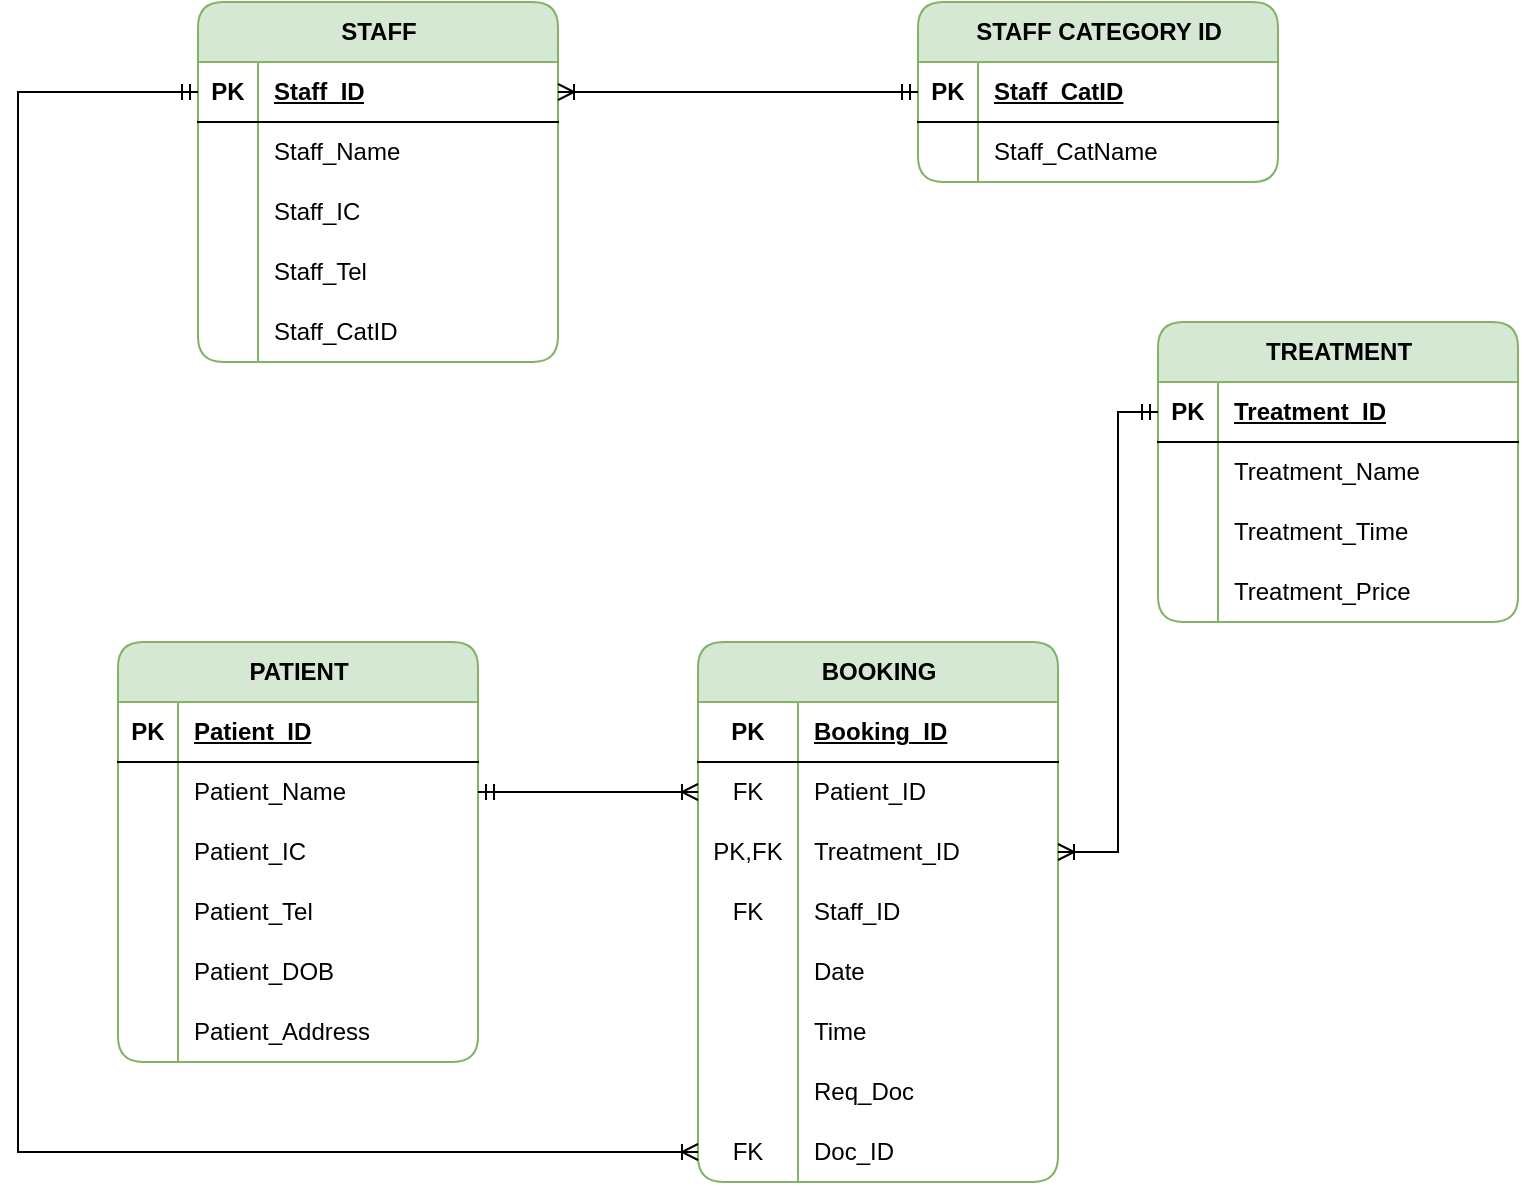 <mxfile version="24.5.2" type="github">
  <diagram id="R2lEEEUBdFMjLlhIrx00" name="Page-1">
    <mxGraphModel dx="1257" dy="669" grid="1" gridSize="10" guides="1" tooltips="1" connect="1" arrows="1" fold="1" page="1" pageScale="1" pageWidth="850" pageHeight="1100" math="0" shadow="0" extFonts="Permanent Marker^https://fonts.googleapis.com/css?family=Permanent+Marker">
      <root>
        <mxCell id="0" />
        <mxCell id="1" parent="0" />
        <mxCell id="VkdvyeV3zSifyjy5TYbn-15" value="STAFF" style="shape=table;startSize=30;container=1;collapsible=1;childLayout=tableLayout;fixedRows=1;rowLines=0;fontStyle=1;align=center;resizeLast=1;html=1;rounded=1;arcSize=14;fillColor=#d5e8d4;strokeColor=#82b366;" vertex="1" parent="1">
          <mxGeometry x="130" y="120" width="180" height="180" as="geometry" />
        </mxCell>
        <mxCell id="VkdvyeV3zSifyjy5TYbn-16" value="" style="shape=tableRow;horizontal=0;startSize=0;swimlaneHead=0;swimlaneBody=0;fillColor=none;collapsible=0;dropTarget=0;points=[[0,0.5],[1,0.5]];portConstraint=eastwest;top=0;left=0;right=0;bottom=1;" vertex="1" parent="VkdvyeV3zSifyjy5TYbn-15">
          <mxGeometry y="30" width="180" height="30" as="geometry" />
        </mxCell>
        <mxCell id="VkdvyeV3zSifyjy5TYbn-17" value="PK" style="shape=partialRectangle;connectable=0;fillColor=none;top=0;left=0;bottom=0;right=0;fontStyle=1;overflow=hidden;whiteSpace=wrap;html=1;" vertex="1" parent="VkdvyeV3zSifyjy5TYbn-16">
          <mxGeometry width="30" height="30" as="geometry">
            <mxRectangle width="30" height="30" as="alternateBounds" />
          </mxGeometry>
        </mxCell>
        <mxCell id="VkdvyeV3zSifyjy5TYbn-18" value="Staff_ID" style="shape=partialRectangle;connectable=0;fillColor=none;top=0;left=0;bottom=0;right=0;align=left;spacingLeft=6;fontStyle=5;overflow=hidden;whiteSpace=wrap;html=1;" vertex="1" parent="VkdvyeV3zSifyjy5TYbn-16">
          <mxGeometry x="30" width="150" height="30" as="geometry">
            <mxRectangle width="150" height="30" as="alternateBounds" />
          </mxGeometry>
        </mxCell>
        <mxCell id="VkdvyeV3zSifyjy5TYbn-19" value="" style="shape=tableRow;horizontal=0;startSize=0;swimlaneHead=0;swimlaneBody=0;fillColor=none;collapsible=0;dropTarget=0;points=[[0,0.5],[1,0.5]];portConstraint=eastwest;top=0;left=0;right=0;bottom=0;" vertex="1" parent="VkdvyeV3zSifyjy5TYbn-15">
          <mxGeometry y="60" width="180" height="30" as="geometry" />
        </mxCell>
        <mxCell id="VkdvyeV3zSifyjy5TYbn-20" value="" style="shape=partialRectangle;connectable=0;fillColor=none;top=0;left=0;bottom=0;right=0;editable=1;overflow=hidden;whiteSpace=wrap;html=1;" vertex="1" parent="VkdvyeV3zSifyjy5TYbn-19">
          <mxGeometry width="30" height="30" as="geometry">
            <mxRectangle width="30" height="30" as="alternateBounds" />
          </mxGeometry>
        </mxCell>
        <mxCell id="VkdvyeV3zSifyjy5TYbn-21" value="Staff_Name" style="shape=partialRectangle;connectable=0;fillColor=none;top=0;left=0;bottom=0;right=0;align=left;spacingLeft=6;overflow=hidden;whiteSpace=wrap;html=1;" vertex="1" parent="VkdvyeV3zSifyjy5TYbn-19">
          <mxGeometry x="30" width="150" height="30" as="geometry">
            <mxRectangle width="150" height="30" as="alternateBounds" />
          </mxGeometry>
        </mxCell>
        <mxCell id="VkdvyeV3zSifyjy5TYbn-22" value="" style="shape=tableRow;horizontal=0;startSize=0;swimlaneHead=0;swimlaneBody=0;fillColor=none;collapsible=0;dropTarget=0;points=[[0,0.5],[1,0.5]];portConstraint=eastwest;top=0;left=0;right=0;bottom=0;" vertex="1" parent="VkdvyeV3zSifyjy5TYbn-15">
          <mxGeometry y="90" width="180" height="30" as="geometry" />
        </mxCell>
        <mxCell id="VkdvyeV3zSifyjy5TYbn-23" value="" style="shape=partialRectangle;connectable=0;fillColor=none;top=0;left=0;bottom=0;right=0;editable=1;overflow=hidden;whiteSpace=wrap;html=1;" vertex="1" parent="VkdvyeV3zSifyjy5TYbn-22">
          <mxGeometry width="30" height="30" as="geometry">
            <mxRectangle width="30" height="30" as="alternateBounds" />
          </mxGeometry>
        </mxCell>
        <mxCell id="VkdvyeV3zSifyjy5TYbn-24" value="Staff_IC" style="shape=partialRectangle;connectable=0;fillColor=none;top=0;left=0;bottom=0;right=0;align=left;spacingLeft=6;overflow=hidden;whiteSpace=wrap;html=1;" vertex="1" parent="VkdvyeV3zSifyjy5TYbn-22">
          <mxGeometry x="30" width="150" height="30" as="geometry">
            <mxRectangle width="150" height="30" as="alternateBounds" />
          </mxGeometry>
        </mxCell>
        <mxCell id="VkdvyeV3zSifyjy5TYbn-25" value="" style="shape=tableRow;horizontal=0;startSize=0;swimlaneHead=0;swimlaneBody=0;fillColor=none;collapsible=0;dropTarget=0;points=[[0,0.5],[1,0.5]];portConstraint=eastwest;top=0;left=0;right=0;bottom=0;" vertex="1" parent="VkdvyeV3zSifyjy5TYbn-15">
          <mxGeometry y="120" width="180" height="30" as="geometry" />
        </mxCell>
        <mxCell id="VkdvyeV3zSifyjy5TYbn-26" value="" style="shape=partialRectangle;connectable=0;fillColor=none;top=0;left=0;bottom=0;right=0;editable=1;overflow=hidden;whiteSpace=wrap;html=1;" vertex="1" parent="VkdvyeV3zSifyjy5TYbn-25">
          <mxGeometry width="30" height="30" as="geometry">
            <mxRectangle width="30" height="30" as="alternateBounds" />
          </mxGeometry>
        </mxCell>
        <mxCell id="VkdvyeV3zSifyjy5TYbn-27" value="Staff_Tel" style="shape=partialRectangle;connectable=0;fillColor=none;top=0;left=0;bottom=0;right=0;align=left;spacingLeft=6;overflow=hidden;whiteSpace=wrap;html=1;" vertex="1" parent="VkdvyeV3zSifyjy5TYbn-25">
          <mxGeometry x="30" width="150" height="30" as="geometry">
            <mxRectangle width="150" height="30" as="alternateBounds" />
          </mxGeometry>
        </mxCell>
        <mxCell id="VkdvyeV3zSifyjy5TYbn-28" value="" style="shape=tableRow;horizontal=0;startSize=0;swimlaneHead=0;swimlaneBody=0;fillColor=none;collapsible=0;dropTarget=0;points=[[0,0.5],[1,0.5]];portConstraint=eastwest;top=0;left=0;right=0;bottom=0;" vertex="1" parent="VkdvyeV3zSifyjy5TYbn-15">
          <mxGeometry y="150" width="180" height="30" as="geometry" />
        </mxCell>
        <mxCell id="VkdvyeV3zSifyjy5TYbn-29" value="" style="shape=partialRectangle;connectable=0;fillColor=none;top=0;left=0;bottom=0;right=0;editable=1;overflow=hidden;whiteSpace=wrap;html=1;" vertex="1" parent="VkdvyeV3zSifyjy5TYbn-28">
          <mxGeometry width="30" height="30" as="geometry">
            <mxRectangle width="30" height="30" as="alternateBounds" />
          </mxGeometry>
        </mxCell>
        <mxCell id="VkdvyeV3zSifyjy5TYbn-30" value="Staff_CatID" style="shape=partialRectangle;connectable=0;fillColor=none;top=0;left=0;bottom=0;right=0;align=left;spacingLeft=6;overflow=hidden;whiteSpace=wrap;html=1;" vertex="1" parent="VkdvyeV3zSifyjy5TYbn-28">
          <mxGeometry x="30" width="150" height="30" as="geometry">
            <mxRectangle width="150" height="30" as="alternateBounds" />
          </mxGeometry>
        </mxCell>
        <mxCell id="VkdvyeV3zSifyjy5TYbn-31" value="STAFF CATEGORY ID" style="shape=table;startSize=30;container=1;collapsible=1;childLayout=tableLayout;fixedRows=1;rowLines=0;fontStyle=1;align=center;resizeLast=1;html=1;rounded=1;arcSize=14;fillColor=#d5e8d4;strokeColor=#82b366;" vertex="1" parent="1">
          <mxGeometry x="490" y="120" width="180" height="90" as="geometry" />
        </mxCell>
        <mxCell id="VkdvyeV3zSifyjy5TYbn-32" value="" style="shape=tableRow;horizontal=0;startSize=0;swimlaneHead=0;swimlaneBody=0;fillColor=none;collapsible=0;dropTarget=0;points=[[0,0.5],[1,0.5]];portConstraint=eastwest;top=0;left=0;right=0;bottom=1;" vertex="1" parent="VkdvyeV3zSifyjy5TYbn-31">
          <mxGeometry y="30" width="180" height="30" as="geometry" />
        </mxCell>
        <mxCell id="VkdvyeV3zSifyjy5TYbn-33" value="PK" style="shape=partialRectangle;connectable=0;fillColor=none;top=0;left=0;bottom=0;right=0;fontStyle=1;overflow=hidden;whiteSpace=wrap;html=1;" vertex="1" parent="VkdvyeV3zSifyjy5TYbn-32">
          <mxGeometry width="30" height="30" as="geometry">
            <mxRectangle width="30" height="30" as="alternateBounds" />
          </mxGeometry>
        </mxCell>
        <mxCell id="VkdvyeV3zSifyjy5TYbn-34" value="Staff_CatID" style="shape=partialRectangle;connectable=0;fillColor=none;top=0;left=0;bottom=0;right=0;align=left;spacingLeft=6;fontStyle=5;overflow=hidden;whiteSpace=wrap;html=1;" vertex="1" parent="VkdvyeV3zSifyjy5TYbn-32">
          <mxGeometry x="30" width="150" height="30" as="geometry">
            <mxRectangle width="150" height="30" as="alternateBounds" />
          </mxGeometry>
        </mxCell>
        <mxCell id="VkdvyeV3zSifyjy5TYbn-35" value="" style="shape=tableRow;horizontal=0;startSize=0;swimlaneHead=0;swimlaneBody=0;fillColor=none;collapsible=0;dropTarget=0;points=[[0,0.5],[1,0.5]];portConstraint=eastwest;top=0;left=0;right=0;bottom=0;" vertex="1" parent="VkdvyeV3zSifyjy5TYbn-31">
          <mxGeometry y="60" width="180" height="30" as="geometry" />
        </mxCell>
        <mxCell id="VkdvyeV3zSifyjy5TYbn-36" value="" style="shape=partialRectangle;connectable=0;fillColor=none;top=0;left=0;bottom=0;right=0;editable=1;overflow=hidden;whiteSpace=wrap;html=1;" vertex="1" parent="VkdvyeV3zSifyjy5TYbn-35">
          <mxGeometry width="30" height="30" as="geometry">
            <mxRectangle width="30" height="30" as="alternateBounds" />
          </mxGeometry>
        </mxCell>
        <mxCell id="VkdvyeV3zSifyjy5TYbn-37" value="Staff_CatName" style="shape=partialRectangle;connectable=0;fillColor=none;top=0;left=0;bottom=0;right=0;align=left;spacingLeft=6;overflow=hidden;whiteSpace=wrap;html=1;" vertex="1" parent="VkdvyeV3zSifyjy5TYbn-35">
          <mxGeometry x="30" width="150" height="30" as="geometry">
            <mxRectangle width="150" height="30" as="alternateBounds" />
          </mxGeometry>
        </mxCell>
        <mxCell id="VkdvyeV3zSifyjy5TYbn-47" value="PATIENT" style="shape=table;startSize=30;container=1;collapsible=1;childLayout=tableLayout;fixedRows=1;rowLines=0;fontStyle=1;align=center;resizeLast=1;html=1;rounded=1;arcSize=14;fillColor=#d5e8d4;strokeColor=#82b366;" vertex="1" parent="1">
          <mxGeometry x="90" y="440" width="180" height="210" as="geometry" />
        </mxCell>
        <mxCell id="VkdvyeV3zSifyjy5TYbn-48" value="" style="shape=tableRow;horizontal=0;startSize=0;swimlaneHead=0;swimlaneBody=0;fillColor=none;collapsible=0;dropTarget=0;points=[[0,0.5],[1,0.5]];portConstraint=eastwest;top=0;left=0;right=0;bottom=1;" vertex="1" parent="VkdvyeV3zSifyjy5TYbn-47">
          <mxGeometry y="30" width="180" height="30" as="geometry" />
        </mxCell>
        <mxCell id="VkdvyeV3zSifyjy5TYbn-49" value="PK" style="shape=partialRectangle;connectable=0;fillColor=none;top=0;left=0;bottom=0;right=0;fontStyle=1;overflow=hidden;whiteSpace=wrap;html=1;" vertex="1" parent="VkdvyeV3zSifyjy5TYbn-48">
          <mxGeometry width="30" height="30" as="geometry">
            <mxRectangle width="30" height="30" as="alternateBounds" />
          </mxGeometry>
        </mxCell>
        <mxCell id="VkdvyeV3zSifyjy5TYbn-50" value="Patient_ID" style="shape=partialRectangle;connectable=0;fillColor=none;top=0;left=0;bottom=0;right=0;align=left;spacingLeft=6;fontStyle=5;overflow=hidden;whiteSpace=wrap;html=1;" vertex="1" parent="VkdvyeV3zSifyjy5TYbn-48">
          <mxGeometry x="30" width="150" height="30" as="geometry">
            <mxRectangle width="150" height="30" as="alternateBounds" />
          </mxGeometry>
        </mxCell>
        <mxCell id="VkdvyeV3zSifyjy5TYbn-51" value="" style="shape=tableRow;horizontal=0;startSize=0;swimlaneHead=0;swimlaneBody=0;fillColor=none;collapsible=0;dropTarget=0;points=[[0,0.5],[1,0.5]];portConstraint=eastwest;top=0;left=0;right=0;bottom=0;" vertex="1" parent="VkdvyeV3zSifyjy5TYbn-47">
          <mxGeometry y="60" width="180" height="30" as="geometry" />
        </mxCell>
        <mxCell id="VkdvyeV3zSifyjy5TYbn-52" value="" style="shape=partialRectangle;connectable=0;fillColor=none;top=0;left=0;bottom=0;right=0;editable=1;overflow=hidden;whiteSpace=wrap;html=1;" vertex="1" parent="VkdvyeV3zSifyjy5TYbn-51">
          <mxGeometry width="30" height="30" as="geometry">
            <mxRectangle width="30" height="30" as="alternateBounds" />
          </mxGeometry>
        </mxCell>
        <mxCell id="VkdvyeV3zSifyjy5TYbn-53" value="Patient_Name" style="shape=partialRectangle;connectable=0;fillColor=none;top=0;left=0;bottom=0;right=0;align=left;spacingLeft=6;overflow=hidden;whiteSpace=wrap;html=1;" vertex="1" parent="VkdvyeV3zSifyjy5TYbn-51">
          <mxGeometry x="30" width="150" height="30" as="geometry">
            <mxRectangle width="150" height="30" as="alternateBounds" />
          </mxGeometry>
        </mxCell>
        <mxCell id="VkdvyeV3zSifyjy5TYbn-54" value="" style="shape=tableRow;horizontal=0;startSize=0;swimlaneHead=0;swimlaneBody=0;fillColor=none;collapsible=0;dropTarget=0;points=[[0,0.5],[1,0.5]];portConstraint=eastwest;top=0;left=0;right=0;bottom=0;" vertex="1" parent="VkdvyeV3zSifyjy5TYbn-47">
          <mxGeometry y="90" width="180" height="30" as="geometry" />
        </mxCell>
        <mxCell id="VkdvyeV3zSifyjy5TYbn-55" value="" style="shape=partialRectangle;connectable=0;fillColor=none;top=0;left=0;bottom=0;right=0;editable=1;overflow=hidden;whiteSpace=wrap;html=1;" vertex="1" parent="VkdvyeV3zSifyjy5TYbn-54">
          <mxGeometry width="30" height="30" as="geometry">
            <mxRectangle width="30" height="30" as="alternateBounds" />
          </mxGeometry>
        </mxCell>
        <mxCell id="VkdvyeV3zSifyjy5TYbn-56" value="Patient_IC" style="shape=partialRectangle;connectable=0;fillColor=none;top=0;left=0;bottom=0;right=0;align=left;spacingLeft=6;overflow=hidden;whiteSpace=wrap;html=1;" vertex="1" parent="VkdvyeV3zSifyjy5TYbn-54">
          <mxGeometry x="30" width="150" height="30" as="geometry">
            <mxRectangle width="150" height="30" as="alternateBounds" />
          </mxGeometry>
        </mxCell>
        <mxCell id="VkdvyeV3zSifyjy5TYbn-57" value="" style="shape=tableRow;horizontal=0;startSize=0;swimlaneHead=0;swimlaneBody=0;fillColor=none;collapsible=0;dropTarget=0;points=[[0,0.5],[1,0.5]];portConstraint=eastwest;top=0;left=0;right=0;bottom=0;" vertex="1" parent="VkdvyeV3zSifyjy5TYbn-47">
          <mxGeometry y="120" width="180" height="30" as="geometry" />
        </mxCell>
        <mxCell id="VkdvyeV3zSifyjy5TYbn-58" value="" style="shape=partialRectangle;connectable=0;fillColor=none;top=0;left=0;bottom=0;right=0;editable=1;overflow=hidden;whiteSpace=wrap;html=1;" vertex="1" parent="VkdvyeV3zSifyjy5TYbn-57">
          <mxGeometry width="30" height="30" as="geometry">
            <mxRectangle width="30" height="30" as="alternateBounds" />
          </mxGeometry>
        </mxCell>
        <mxCell id="VkdvyeV3zSifyjy5TYbn-59" value="Patient_Tel" style="shape=partialRectangle;connectable=0;fillColor=none;top=0;left=0;bottom=0;right=0;align=left;spacingLeft=6;overflow=hidden;whiteSpace=wrap;html=1;" vertex="1" parent="VkdvyeV3zSifyjy5TYbn-57">
          <mxGeometry x="30" width="150" height="30" as="geometry">
            <mxRectangle width="150" height="30" as="alternateBounds" />
          </mxGeometry>
        </mxCell>
        <mxCell id="VkdvyeV3zSifyjy5TYbn-60" value="" style="shape=tableRow;horizontal=0;startSize=0;swimlaneHead=0;swimlaneBody=0;fillColor=none;collapsible=0;dropTarget=0;points=[[0,0.5],[1,0.5]];portConstraint=eastwest;top=0;left=0;right=0;bottom=0;" vertex="1" parent="VkdvyeV3zSifyjy5TYbn-47">
          <mxGeometry y="150" width="180" height="30" as="geometry" />
        </mxCell>
        <mxCell id="VkdvyeV3zSifyjy5TYbn-61" value="" style="shape=partialRectangle;connectable=0;fillColor=none;top=0;left=0;bottom=0;right=0;editable=1;overflow=hidden;whiteSpace=wrap;html=1;" vertex="1" parent="VkdvyeV3zSifyjy5TYbn-60">
          <mxGeometry width="30" height="30" as="geometry">
            <mxRectangle width="30" height="30" as="alternateBounds" />
          </mxGeometry>
        </mxCell>
        <mxCell id="VkdvyeV3zSifyjy5TYbn-62" value="Patient_DOB" style="shape=partialRectangle;connectable=0;fillColor=none;top=0;left=0;bottom=0;right=0;align=left;spacingLeft=6;overflow=hidden;whiteSpace=wrap;html=1;" vertex="1" parent="VkdvyeV3zSifyjy5TYbn-60">
          <mxGeometry x="30" width="150" height="30" as="geometry">
            <mxRectangle width="150" height="30" as="alternateBounds" />
          </mxGeometry>
        </mxCell>
        <mxCell id="VkdvyeV3zSifyjy5TYbn-63" value="" style="shape=tableRow;horizontal=0;startSize=0;swimlaneHead=0;swimlaneBody=0;fillColor=none;collapsible=0;dropTarget=0;points=[[0,0.5],[1,0.5]];portConstraint=eastwest;top=0;left=0;right=0;bottom=0;" vertex="1" parent="VkdvyeV3zSifyjy5TYbn-47">
          <mxGeometry y="180" width="180" height="30" as="geometry" />
        </mxCell>
        <mxCell id="VkdvyeV3zSifyjy5TYbn-64" value="" style="shape=partialRectangle;connectable=0;fillColor=none;top=0;left=0;bottom=0;right=0;editable=1;overflow=hidden;whiteSpace=wrap;html=1;" vertex="1" parent="VkdvyeV3zSifyjy5TYbn-63">
          <mxGeometry width="30" height="30" as="geometry">
            <mxRectangle width="30" height="30" as="alternateBounds" />
          </mxGeometry>
        </mxCell>
        <mxCell id="VkdvyeV3zSifyjy5TYbn-65" value="Patient_Address" style="shape=partialRectangle;connectable=0;fillColor=none;top=0;left=0;bottom=0;right=0;align=left;spacingLeft=6;overflow=hidden;whiteSpace=wrap;html=1;" vertex="1" parent="VkdvyeV3zSifyjy5TYbn-63">
          <mxGeometry x="30" width="150" height="30" as="geometry">
            <mxRectangle width="150" height="30" as="alternateBounds" />
          </mxGeometry>
        </mxCell>
        <mxCell id="VkdvyeV3zSifyjy5TYbn-66" value="TREATMENT" style="shape=table;startSize=30;container=1;collapsible=1;childLayout=tableLayout;fixedRows=1;rowLines=0;fontStyle=1;align=center;resizeLast=1;html=1;rounded=1;arcSize=14;fillColor=#d5e8d4;strokeColor=#82b366;" vertex="1" parent="1">
          <mxGeometry x="610" y="280" width="180" height="150" as="geometry" />
        </mxCell>
        <mxCell id="VkdvyeV3zSifyjy5TYbn-67" value="" style="shape=tableRow;horizontal=0;startSize=0;swimlaneHead=0;swimlaneBody=0;fillColor=none;collapsible=0;dropTarget=0;points=[[0,0.5],[1,0.5]];portConstraint=eastwest;top=0;left=0;right=0;bottom=1;" vertex="1" parent="VkdvyeV3zSifyjy5TYbn-66">
          <mxGeometry y="30" width="180" height="30" as="geometry" />
        </mxCell>
        <mxCell id="VkdvyeV3zSifyjy5TYbn-68" value="PK" style="shape=partialRectangle;connectable=0;fillColor=none;top=0;left=0;bottom=0;right=0;fontStyle=1;overflow=hidden;whiteSpace=wrap;html=1;" vertex="1" parent="VkdvyeV3zSifyjy5TYbn-67">
          <mxGeometry width="30" height="30" as="geometry">
            <mxRectangle width="30" height="30" as="alternateBounds" />
          </mxGeometry>
        </mxCell>
        <mxCell id="VkdvyeV3zSifyjy5TYbn-69" value="Treatment_ID" style="shape=partialRectangle;connectable=0;fillColor=none;top=0;left=0;bottom=0;right=0;align=left;spacingLeft=6;fontStyle=5;overflow=hidden;whiteSpace=wrap;html=1;" vertex="1" parent="VkdvyeV3zSifyjy5TYbn-67">
          <mxGeometry x="30" width="150" height="30" as="geometry">
            <mxRectangle width="150" height="30" as="alternateBounds" />
          </mxGeometry>
        </mxCell>
        <mxCell id="VkdvyeV3zSifyjy5TYbn-70" value="" style="shape=tableRow;horizontal=0;startSize=0;swimlaneHead=0;swimlaneBody=0;fillColor=none;collapsible=0;dropTarget=0;points=[[0,0.5],[1,0.5]];portConstraint=eastwest;top=0;left=0;right=0;bottom=0;" vertex="1" parent="VkdvyeV3zSifyjy5TYbn-66">
          <mxGeometry y="60" width="180" height="30" as="geometry" />
        </mxCell>
        <mxCell id="VkdvyeV3zSifyjy5TYbn-71" value="" style="shape=partialRectangle;connectable=0;fillColor=none;top=0;left=0;bottom=0;right=0;editable=1;overflow=hidden;whiteSpace=wrap;html=1;" vertex="1" parent="VkdvyeV3zSifyjy5TYbn-70">
          <mxGeometry width="30" height="30" as="geometry">
            <mxRectangle width="30" height="30" as="alternateBounds" />
          </mxGeometry>
        </mxCell>
        <mxCell id="VkdvyeV3zSifyjy5TYbn-72" value="Treatment_Name" style="shape=partialRectangle;connectable=0;fillColor=none;top=0;left=0;bottom=0;right=0;align=left;spacingLeft=6;overflow=hidden;whiteSpace=wrap;html=1;" vertex="1" parent="VkdvyeV3zSifyjy5TYbn-70">
          <mxGeometry x="30" width="150" height="30" as="geometry">
            <mxRectangle width="150" height="30" as="alternateBounds" />
          </mxGeometry>
        </mxCell>
        <mxCell id="VkdvyeV3zSifyjy5TYbn-73" value="" style="shape=tableRow;horizontal=0;startSize=0;swimlaneHead=0;swimlaneBody=0;fillColor=none;collapsible=0;dropTarget=0;points=[[0,0.5],[1,0.5]];portConstraint=eastwest;top=0;left=0;right=0;bottom=0;" vertex="1" parent="VkdvyeV3zSifyjy5TYbn-66">
          <mxGeometry y="90" width="180" height="30" as="geometry" />
        </mxCell>
        <mxCell id="VkdvyeV3zSifyjy5TYbn-74" value="" style="shape=partialRectangle;connectable=0;fillColor=none;top=0;left=0;bottom=0;right=0;editable=1;overflow=hidden;whiteSpace=wrap;html=1;" vertex="1" parent="VkdvyeV3zSifyjy5TYbn-73">
          <mxGeometry width="30" height="30" as="geometry">
            <mxRectangle width="30" height="30" as="alternateBounds" />
          </mxGeometry>
        </mxCell>
        <mxCell id="VkdvyeV3zSifyjy5TYbn-75" value="Treatment_Time" style="shape=partialRectangle;connectable=0;fillColor=none;top=0;left=0;bottom=0;right=0;align=left;spacingLeft=6;overflow=hidden;whiteSpace=wrap;html=1;" vertex="1" parent="VkdvyeV3zSifyjy5TYbn-73">
          <mxGeometry x="30" width="150" height="30" as="geometry">
            <mxRectangle width="150" height="30" as="alternateBounds" />
          </mxGeometry>
        </mxCell>
        <mxCell id="VkdvyeV3zSifyjy5TYbn-76" value="" style="shape=tableRow;horizontal=0;startSize=0;swimlaneHead=0;swimlaneBody=0;fillColor=none;collapsible=0;dropTarget=0;points=[[0,0.5],[1,0.5]];portConstraint=eastwest;top=0;left=0;right=0;bottom=0;" vertex="1" parent="VkdvyeV3zSifyjy5TYbn-66">
          <mxGeometry y="120" width="180" height="30" as="geometry" />
        </mxCell>
        <mxCell id="VkdvyeV3zSifyjy5TYbn-77" value="" style="shape=partialRectangle;connectable=0;fillColor=none;top=0;left=0;bottom=0;right=0;editable=1;overflow=hidden;whiteSpace=wrap;html=1;" vertex="1" parent="VkdvyeV3zSifyjy5TYbn-76">
          <mxGeometry width="30" height="30" as="geometry">
            <mxRectangle width="30" height="30" as="alternateBounds" />
          </mxGeometry>
        </mxCell>
        <mxCell id="VkdvyeV3zSifyjy5TYbn-78" value="Treatment_Price" style="shape=partialRectangle;connectable=0;fillColor=none;top=0;left=0;bottom=0;right=0;align=left;spacingLeft=6;overflow=hidden;whiteSpace=wrap;html=1;" vertex="1" parent="VkdvyeV3zSifyjy5TYbn-76">
          <mxGeometry x="30" width="150" height="30" as="geometry">
            <mxRectangle width="150" height="30" as="alternateBounds" />
          </mxGeometry>
        </mxCell>
        <mxCell id="VkdvyeV3zSifyjy5TYbn-85" value="BOOKING" style="shape=table;startSize=30;container=1;collapsible=1;childLayout=tableLayout;fixedRows=1;rowLines=0;fontStyle=1;align=center;resizeLast=1;html=1;rounded=1;arcSize=14;fillColor=#d5e8d4;strokeColor=#82b366;" vertex="1" parent="1">
          <mxGeometry x="380" y="440" width="180" height="270" as="geometry" />
        </mxCell>
        <mxCell id="VkdvyeV3zSifyjy5TYbn-86" value="" style="shape=tableRow;horizontal=0;startSize=0;swimlaneHead=0;swimlaneBody=0;fillColor=none;collapsible=0;dropTarget=0;points=[[0,0.5],[1,0.5]];portConstraint=eastwest;top=0;left=0;right=0;bottom=1;" vertex="1" parent="VkdvyeV3zSifyjy5TYbn-85">
          <mxGeometry y="30" width="180" height="30" as="geometry" />
        </mxCell>
        <mxCell id="VkdvyeV3zSifyjy5TYbn-87" value="PK" style="shape=partialRectangle;connectable=0;fillColor=none;top=0;left=0;bottom=0;right=0;fontStyle=1;overflow=hidden;whiteSpace=wrap;html=1;" vertex="1" parent="VkdvyeV3zSifyjy5TYbn-86">
          <mxGeometry width="50" height="30" as="geometry">
            <mxRectangle width="50" height="30" as="alternateBounds" />
          </mxGeometry>
        </mxCell>
        <mxCell id="VkdvyeV3zSifyjy5TYbn-88" value="Booking_ID" style="shape=partialRectangle;connectable=0;fillColor=none;top=0;left=0;bottom=0;right=0;align=left;spacingLeft=6;fontStyle=5;overflow=hidden;whiteSpace=wrap;html=1;" vertex="1" parent="VkdvyeV3zSifyjy5TYbn-86">
          <mxGeometry x="50" width="130" height="30" as="geometry">
            <mxRectangle width="130" height="30" as="alternateBounds" />
          </mxGeometry>
        </mxCell>
        <mxCell id="VkdvyeV3zSifyjy5TYbn-89" value="" style="shape=tableRow;horizontal=0;startSize=0;swimlaneHead=0;swimlaneBody=0;fillColor=none;collapsible=0;dropTarget=0;points=[[0,0.5],[1,0.5]];portConstraint=eastwest;top=0;left=0;right=0;bottom=0;" vertex="1" parent="VkdvyeV3zSifyjy5TYbn-85">
          <mxGeometry y="60" width="180" height="30" as="geometry" />
        </mxCell>
        <mxCell id="VkdvyeV3zSifyjy5TYbn-90" value="FK" style="shape=partialRectangle;connectable=0;fillColor=none;top=0;left=0;bottom=0;right=0;editable=1;overflow=hidden;whiteSpace=wrap;html=1;" vertex="1" parent="VkdvyeV3zSifyjy5TYbn-89">
          <mxGeometry width="50" height="30" as="geometry">
            <mxRectangle width="50" height="30" as="alternateBounds" />
          </mxGeometry>
        </mxCell>
        <mxCell id="VkdvyeV3zSifyjy5TYbn-91" value="Patient_ID" style="shape=partialRectangle;connectable=0;fillColor=none;top=0;left=0;bottom=0;right=0;align=left;spacingLeft=6;overflow=hidden;whiteSpace=wrap;html=1;" vertex="1" parent="VkdvyeV3zSifyjy5TYbn-89">
          <mxGeometry x="50" width="130" height="30" as="geometry">
            <mxRectangle width="130" height="30" as="alternateBounds" />
          </mxGeometry>
        </mxCell>
        <mxCell id="VkdvyeV3zSifyjy5TYbn-92" value="" style="shape=tableRow;horizontal=0;startSize=0;swimlaneHead=0;swimlaneBody=0;fillColor=none;collapsible=0;dropTarget=0;points=[[0,0.5],[1,0.5]];portConstraint=eastwest;top=0;left=0;right=0;bottom=0;" vertex="1" parent="VkdvyeV3zSifyjy5TYbn-85">
          <mxGeometry y="90" width="180" height="30" as="geometry" />
        </mxCell>
        <mxCell id="VkdvyeV3zSifyjy5TYbn-93" value="PK,FK" style="shape=partialRectangle;connectable=0;fillColor=none;top=0;left=0;bottom=0;right=0;editable=1;overflow=hidden;whiteSpace=wrap;html=1;" vertex="1" parent="VkdvyeV3zSifyjy5TYbn-92">
          <mxGeometry width="50" height="30" as="geometry">
            <mxRectangle width="50" height="30" as="alternateBounds" />
          </mxGeometry>
        </mxCell>
        <mxCell id="VkdvyeV3zSifyjy5TYbn-94" value="Treatment_ID" style="shape=partialRectangle;connectable=0;fillColor=none;top=0;left=0;bottom=0;right=0;align=left;spacingLeft=6;overflow=hidden;whiteSpace=wrap;html=1;" vertex="1" parent="VkdvyeV3zSifyjy5TYbn-92">
          <mxGeometry x="50" width="130" height="30" as="geometry">
            <mxRectangle width="130" height="30" as="alternateBounds" />
          </mxGeometry>
        </mxCell>
        <mxCell id="VkdvyeV3zSifyjy5TYbn-95" value="" style="shape=tableRow;horizontal=0;startSize=0;swimlaneHead=0;swimlaneBody=0;fillColor=none;collapsible=0;dropTarget=0;points=[[0,0.5],[1,0.5]];portConstraint=eastwest;top=0;left=0;right=0;bottom=0;" vertex="1" parent="VkdvyeV3zSifyjy5TYbn-85">
          <mxGeometry y="120" width="180" height="30" as="geometry" />
        </mxCell>
        <mxCell id="VkdvyeV3zSifyjy5TYbn-96" value="FK" style="shape=partialRectangle;connectable=0;fillColor=none;top=0;left=0;bottom=0;right=0;editable=1;overflow=hidden;whiteSpace=wrap;html=1;" vertex="1" parent="VkdvyeV3zSifyjy5TYbn-95">
          <mxGeometry width="50" height="30" as="geometry">
            <mxRectangle width="50" height="30" as="alternateBounds" />
          </mxGeometry>
        </mxCell>
        <mxCell id="VkdvyeV3zSifyjy5TYbn-97" value="Staff_ID" style="shape=partialRectangle;connectable=0;fillColor=none;top=0;left=0;bottom=0;right=0;align=left;spacingLeft=6;overflow=hidden;whiteSpace=wrap;html=1;" vertex="1" parent="VkdvyeV3zSifyjy5TYbn-95">
          <mxGeometry x="50" width="130" height="30" as="geometry">
            <mxRectangle width="130" height="30" as="alternateBounds" />
          </mxGeometry>
        </mxCell>
        <mxCell id="VkdvyeV3zSifyjy5TYbn-98" value="" style="shape=tableRow;horizontal=0;startSize=0;swimlaneHead=0;swimlaneBody=0;fillColor=none;collapsible=0;dropTarget=0;points=[[0,0.5],[1,0.5]];portConstraint=eastwest;top=0;left=0;right=0;bottom=0;" vertex="1" parent="VkdvyeV3zSifyjy5TYbn-85">
          <mxGeometry y="150" width="180" height="30" as="geometry" />
        </mxCell>
        <mxCell id="VkdvyeV3zSifyjy5TYbn-99" value="" style="shape=partialRectangle;connectable=0;fillColor=none;top=0;left=0;bottom=0;right=0;editable=1;overflow=hidden;whiteSpace=wrap;html=1;" vertex="1" parent="VkdvyeV3zSifyjy5TYbn-98">
          <mxGeometry width="50" height="30" as="geometry">
            <mxRectangle width="50" height="30" as="alternateBounds" />
          </mxGeometry>
        </mxCell>
        <mxCell id="VkdvyeV3zSifyjy5TYbn-100" value="Date" style="shape=partialRectangle;connectable=0;fillColor=none;top=0;left=0;bottom=0;right=0;align=left;spacingLeft=6;overflow=hidden;whiteSpace=wrap;html=1;" vertex="1" parent="VkdvyeV3zSifyjy5TYbn-98">
          <mxGeometry x="50" width="130" height="30" as="geometry">
            <mxRectangle width="130" height="30" as="alternateBounds" />
          </mxGeometry>
        </mxCell>
        <mxCell id="VkdvyeV3zSifyjy5TYbn-101" value="" style="shape=tableRow;horizontal=0;startSize=0;swimlaneHead=0;swimlaneBody=0;fillColor=none;collapsible=0;dropTarget=0;points=[[0,0.5],[1,0.5]];portConstraint=eastwest;top=0;left=0;right=0;bottom=0;" vertex="1" parent="VkdvyeV3zSifyjy5TYbn-85">
          <mxGeometry y="180" width="180" height="30" as="geometry" />
        </mxCell>
        <mxCell id="VkdvyeV3zSifyjy5TYbn-102" value="" style="shape=partialRectangle;connectable=0;fillColor=none;top=0;left=0;bottom=0;right=0;editable=1;overflow=hidden;whiteSpace=wrap;html=1;" vertex="1" parent="VkdvyeV3zSifyjy5TYbn-101">
          <mxGeometry width="50" height="30" as="geometry">
            <mxRectangle width="50" height="30" as="alternateBounds" />
          </mxGeometry>
        </mxCell>
        <mxCell id="VkdvyeV3zSifyjy5TYbn-103" value="Time" style="shape=partialRectangle;connectable=0;fillColor=none;top=0;left=0;bottom=0;right=0;align=left;spacingLeft=6;overflow=hidden;whiteSpace=wrap;html=1;" vertex="1" parent="VkdvyeV3zSifyjy5TYbn-101">
          <mxGeometry x="50" width="130" height="30" as="geometry">
            <mxRectangle width="130" height="30" as="alternateBounds" />
          </mxGeometry>
        </mxCell>
        <mxCell id="VkdvyeV3zSifyjy5TYbn-104" value="" style="shape=tableRow;horizontal=0;startSize=0;swimlaneHead=0;swimlaneBody=0;fillColor=none;collapsible=0;dropTarget=0;points=[[0,0.5],[1,0.5]];portConstraint=eastwest;top=0;left=0;right=0;bottom=0;" vertex="1" parent="VkdvyeV3zSifyjy5TYbn-85">
          <mxGeometry y="210" width="180" height="30" as="geometry" />
        </mxCell>
        <mxCell id="VkdvyeV3zSifyjy5TYbn-105" value="" style="shape=partialRectangle;connectable=0;fillColor=none;top=0;left=0;bottom=0;right=0;editable=1;overflow=hidden;whiteSpace=wrap;html=1;" vertex="1" parent="VkdvyeV3zSifyjy5TYbn-104">
          <mxGeometry width="50" height="30" as="geometry">
            <mxRectangle width="50" height="30" as="alternateBounds" />
          </mxGeometry>
        </mxCell>
        <mxCell id="VkdvyeV3zSifyjy5TYbn-106" value="Req_Doc" style="shape=partialRectangle;connectable=0;fillColor=none;top=0;left=0;bottom=0;right=0;align=left;spacingLeft=6;overflow=hidden;whiteSpace=wrap;html=1;" vertex="1" parent="VkdvyeV3zSifyjy5TYbn-104">
          <mxGeometry x="50" width="130" height="30" as="geometry">
            <mxRectangle width="130" height="30" as="alternateBounds" />
          </mxGeometry>
        </mxCell>
        <mxCell id="VkdvyeV3zSifyjy5TYbn-107" value="" style="shape=tableRow;horizontal=0;startSize=0;swimlaneHead=0;swimlaneBody=0;fillColor=none;collapsible=0;dropTarget=0;points=[[0,0.5],[1,0.5]];portConstraint=eastwest;top=0;left=0;right=0;bottom=0;" vertex="1" parent="VkdvyeV3zSifyjy5TYbn-85">
          <mxGeometry y="240" width="180" height="30" as="geometry" />
        </mxCell>
        <mxCell id="VkdvyeV3zSifyjy5TYbn-108" value="FK" style="shape=partialRectangle;connectable=0;fillColor=none;top=0;left=0;bottom=0;right=0;editable=1;overflow=hidden;whiteSpace=wrap;html=1;" vertex="1" parent="VkdvyeV3zSifyjy5TYbn-107">
          <mxGeometry width="50" height="30" as="geometry">
            <mxRectangle width="50" height="30" as="alternateBounds" />
          </mxGeometry>
        </mxCell>
        <mxCell id="VkdvyeV3zSifyjy5TYbn-109" value="Doc_ID" style="shape=partialRectangle;connectable=0;fillColor=none;top=0;left=0;bottom=0;right=0;align=left;spacingLeft=6;overflow=hidden;whiteSpace=wrap;html=1;" vertex="1" parent="VkdvyeV3zSifyjy5TYbn-107">
          <mxGeometry x="50" width="130" height="30" as="geometry">
            <mxRectangle width="130" height="30" as="alternateBounds" />
          </mxGeometry>
        </mxCell>
        <mxCell id="VkdvyeV3zSifyjy5TYbn-111" value="" style="edgeStyle=none;orthogonalLoop=1;jettySize=auto;html=1;rounded=0;endArrow=ERmandOne;endFill=0;startArrow=ERoneToMany;startFill=0;exitX=1;exitY=0.5;exitDx=0;exitDy=0;entryX=0;entryY=0.5;entryDx=0;entryDy=0;" edge="1" parent="1" source="VkdvyeV3zSifyjy5TYbn-16" target="VkdvyeV3zSifyjy5TYbn-32">
          <mxGeometry width="80" relative="1" as="geometry">
            <mxPoint x="450" y="300" as="sourcePoint" />
            <mxPoint x="480" y="270" as="targetPoint" />
            <Array as="points" />
          </mxGeometry>
        </mxCell>
        <mxCell id="VkdvyeV3zSifyjy5TYbn-112" value="" style="edgeStyle=none;orthogonalLoop=1;jettySize=auto;html=1;rounded=0;endArrow=ERoneToMany;endFill=0;startArrow=ERmandOne;startFill=0;exitX=1;exitY=0.5;exitDx=0;exitDy=0;entryX=0;entryY=0.5;entryDx=0;entryDy=0;" edge="1" parent="1" source="VkdvyeV3zSifyjy5TYbn-51" target="VkdvyeV3zSifyjy5TYbn-89">
          <mxGeometry width="80" relative="1" as="geometry">
            <mxPoint x="470" y="380" as="sourcePoint" />
            <mxPoint x="550" y="380" as="targetPoint" />
            <Array as="points" />
          </mxGeometry>
        </mxCell>
        <mxCell id="VkdvyeV3zSifyjy5TYbn-113" value="" style="edgeStyle=none;orthogonalLoop=1;jettySize=auto;html=1;rounded=0;startArrow=ERoneToMany;startFill=0;endArrow=ERmandOne;endFill=0;exitX=1;exitY=0.5;exitDx=0;exitDy=0;entryX=0;entryY=0.5;entryDx=0;entryDy=0;" edge="1" parent="1" source="VkdvyeV3zSifyjy5TYbn-92" target="VkdvyeV3zSifyjy5TYbn-67">
          <mxGeometry width="80" relative="1" as="geometry">
            <mxPoint x="560" y="510" as="sourcePoint" />
            <mxPoint x="640" y="510" as="targetPoint" />
            <Array as="points">
              <mxPoint x="590" y="545" />
              <mxPoint x="590" y="325" />
            </Array>
          </mxGeometry>
        </mxCell>
        <mxCell id="VkdvyeV3zSifyjy5TYbn-114" value="" style="edgeStyle=none;orthogonalLoop=1;jettySize=auto;html=1;rounded=0;startArrow=ERmandOne;startFill=0;endArrow=ERoneToMany;endFill=0;entryX=0;entryY=0.5;entryDx=0;entryDy=0;exitX=0;exitY=0.5;exitDx=0;exitDy=0;" edge="1" parent="1" source="VkdvyeV3zSifyjy5TYbn-16" target="VkdvyeV3zSifyjy5TYbn-107">
          <mxGeometry width="80" relative="1" as="geometry">
            <mxPoint x="40" y="190" as="sourcePoint" />
            <mxPoint x="440" y="440" as="targetPoint" />
            <Array as="points">
              <mxPoint x="40" y="165" />
              <mxPoint x="40" y="695" />
            </Array>
          </mxGeometry>
        </mxCell>
      </root>
    </mxGraphModel>
  </diagram>
</mxfile>

